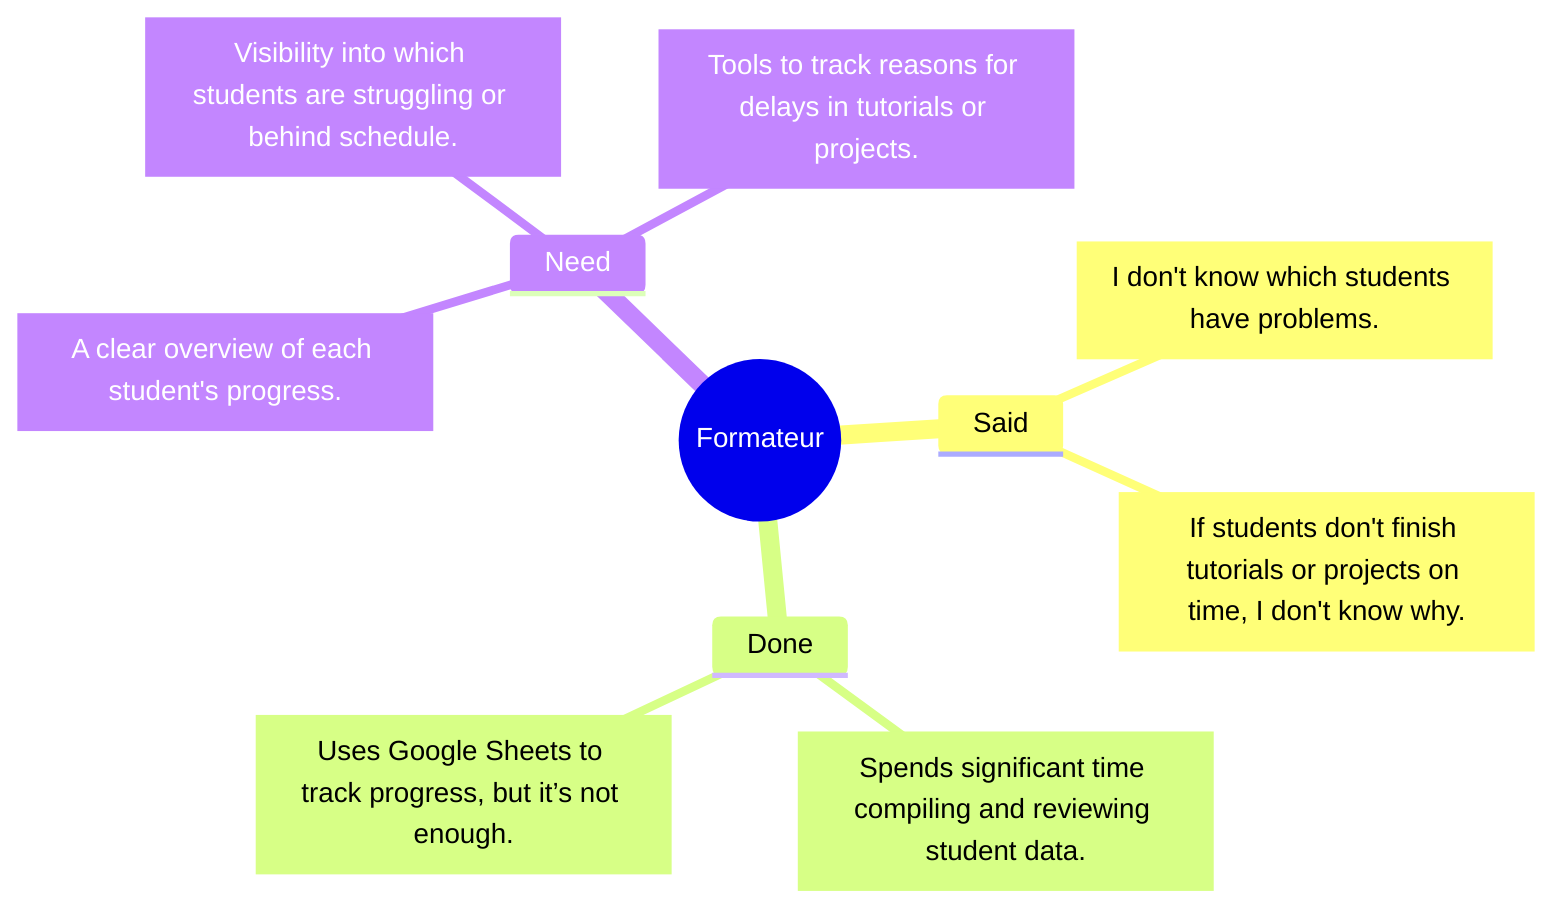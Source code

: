 mindmap
  root((Formateur))
    Said
    %%   Said["I need easy access to students' progress reports."]
      Said["I don't know which students have problems."]
      Said["If students don't finish tutorials or projects on time, I don't know why."]
    Done
      Done["Spends significant time compiling and reviewing student data."]
    %%   Done["Provides feedback in an unstructured manner."]
      Done["Uses Google Sheets to track progress, but it’s not enough."]
    Need
      Need["A clear overview of each student's progress."]
      Need["Visibility into which students are struggling or behind schedule."]
      Need["Tools to track reasons for delays in tutorials or projects."]